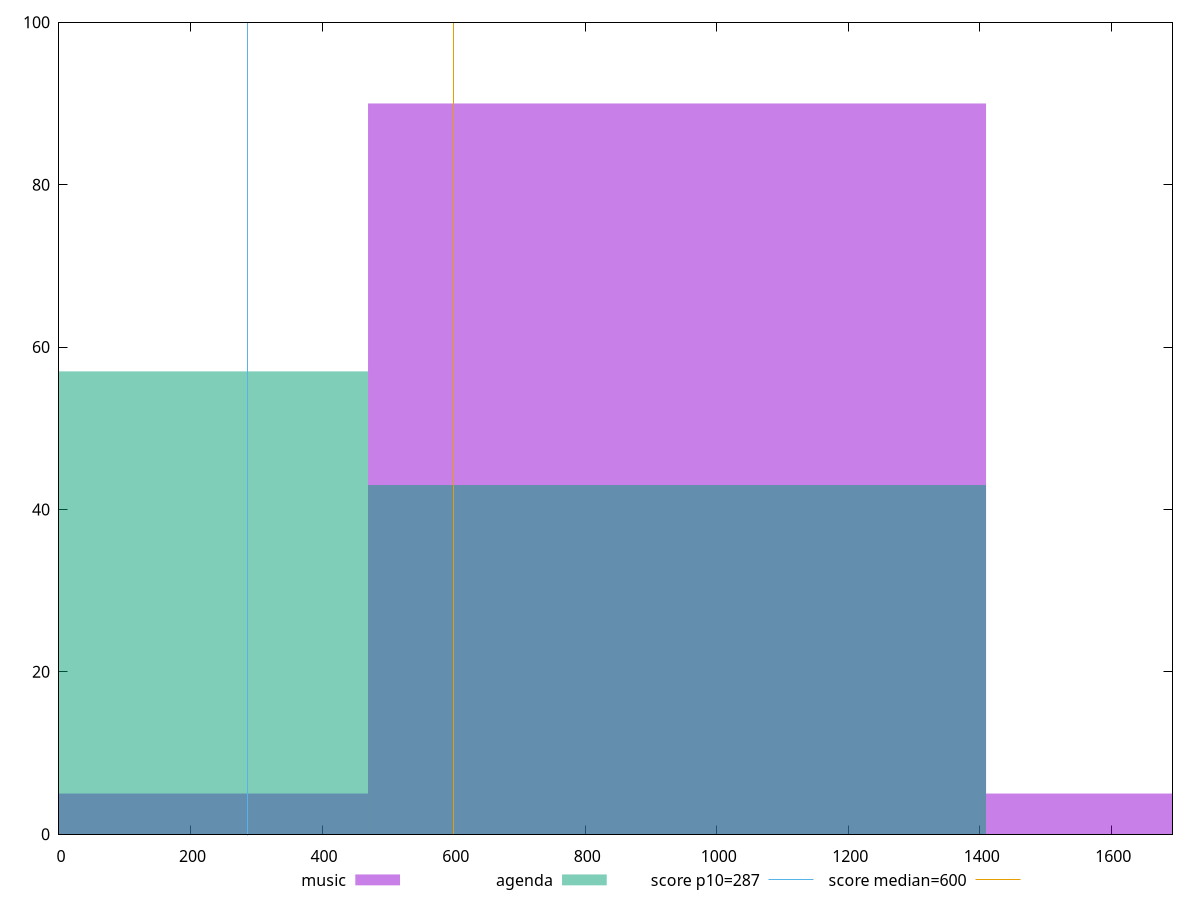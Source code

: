 reset

$music <<EOF
939.6773233851383 90
1879.3546467702765 5
0 5
EOF

$agenda <<EOF
939.6773233851383 43
0 57
EOF

set key outside below
set boxwidth 939.6773233851383
set xrange [0:1693]
set yrange [0:100]
set trange [0:100]
set style fill transparent solid 0.5 noborder

set parametric
set terminal svg size 640, 500 enhanced background rgb 'white'
set output "reports/report_00028_2021-02-24T12-49-42.674Z/total-blocking-time/comparison/histogram/0_vs_1.svg"

plot $music title "music" with boxes, \
     $agenda title "agenda" with boxes, \
     287,t title "score p10=287", \
     600,t title "score median=600"

reset
